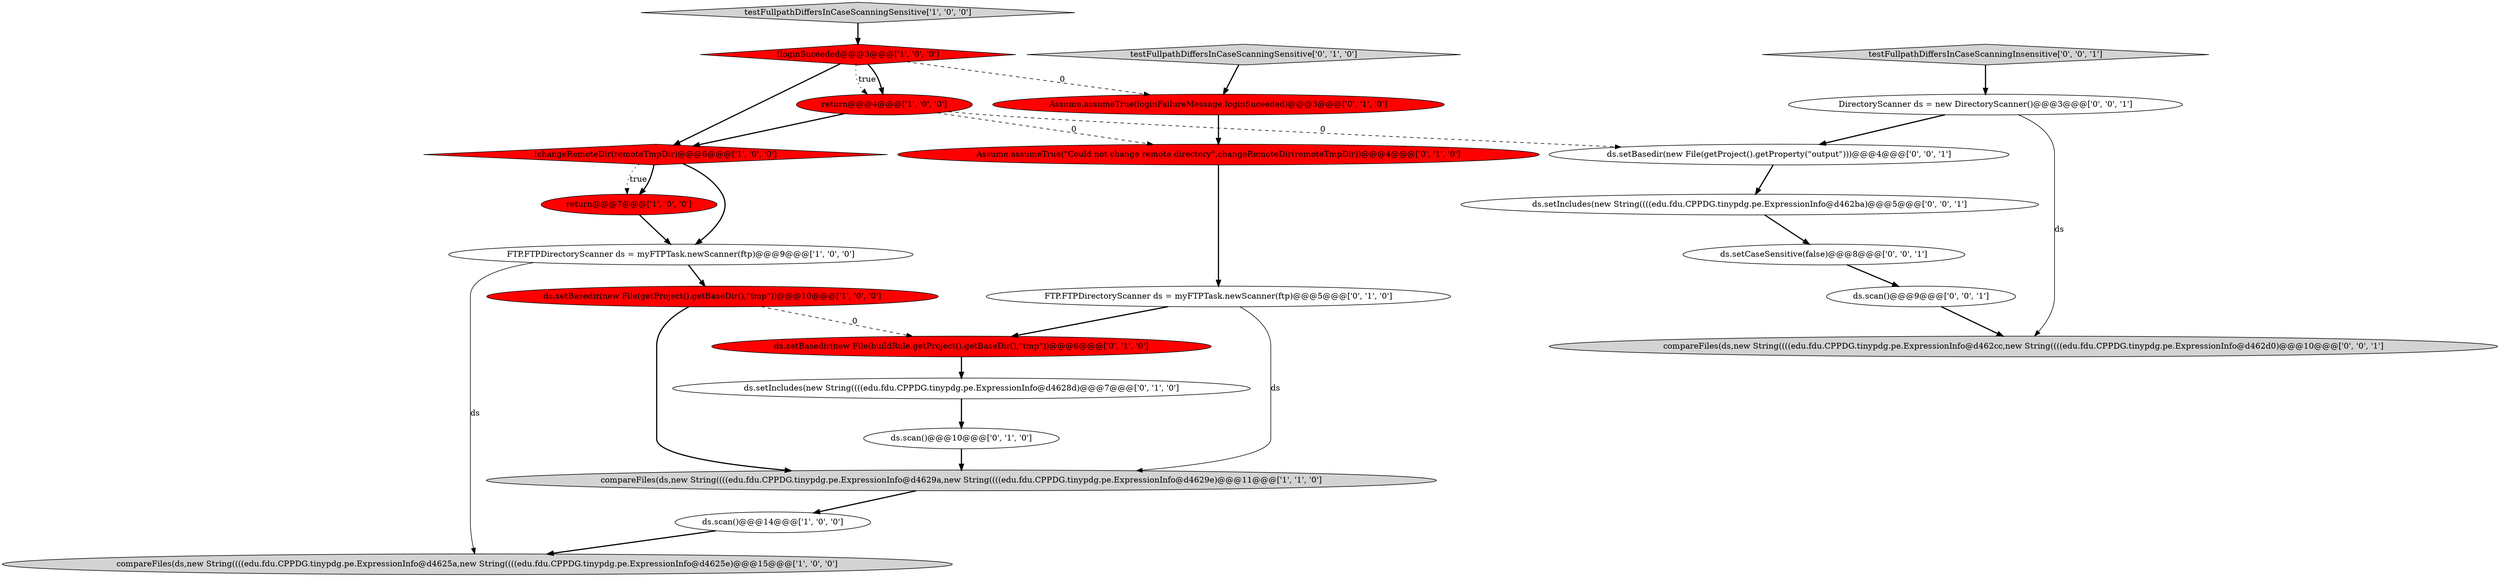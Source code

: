 digraph {
9 [style = filled, label = "FTP.FTPDirectoryScanner ds = myFTPTask.newScanner(ftp)@@@9@@@['1', '0', '0']", fillcolor = white, shape = ellipse image = "AAA0AAABBB1BBB"];
21 [style = filled, label = "ds.setBasedir(new File(getProject().getProperty(\"output\")))@@@4@@@['0', '0', '1']", fillcolor = white, shape = ellipse image = "AAA0AAABBB3BBB"];
7 [style = filled, label = "return@@@4@@@['1', '0', '0']", fillcolor = red, shape = ellipse image = "AAA1AAABBB1BBB"];
19 [style = filled, label = "testFullpathDiffersInCaseScanningInsensitive['0', '0', '1']", fillcolor = lightgray, shape = diamond image = "AAA0AAABBB3BBB"];
17 [style = filled, label = "ds.setIncludes(new String((((edu.fdu.CPPDG.tinypdg.pe.ExpressionInfo@d462ba)@@@5@@@['0', '0', '1']", fillcolor = white, shape = ellipse image = "AAA0AAABBB3BBB"];
8 [style = filled, label = "ds.scan()@@@14@@@['1', '0', '0']", fillcolor = white, shape = ellipse image = "AAA0AAABBB1BBB"];
10 [style = filled, label = "Assume.assumeTrue(loginFailureMessage,loginSuceeded)@@@3@@@['0', '1', '0']", fillcolor = red, shape = ellipse image = "AAA1AAABBB2BBB"];
18 [style = filled, label = "compareFiles(ds,new String((((edu.fdu.CPPDG.tinypdg.pe.ExpressionInfo@d462cc,new String((((edu.fdu.CPPDG.tinypdg.pe.ExpressionInfo@d462d0)@@@10@@@['0', '0', '1']", fillcolor = lightgray, shape = ellipse image = "AAA0AAABBB3BBB"];
16 [style = filled, label = "testFullpathDiffersInCaseScanningSensitive['0', '1', '0']", fillcolor = lightgray, shape = diamond image = "AAA0AAABBB2BBB"];
5 [style = filled, label = "!loginSuceeded@@@3@@@['1', '0', '0']", fillcolor = red, shape = diamond image = "AAA1AAABBB1BBB"];
3 [style = filled, label = "compareFiles(ds,new String((((edu.fdu.CPPDG.tinypdg.pe.ExpressionInfo@d4625a,new String((((edu.fdu.CPPDG.tinypdg.pe.ExpressionInfo@d4625e)@@@15@@@['1', '0', '0']", fillcolor = lightgray, shape = ellipse image = "AAA0AAABBB1BBB"];
11 [style = filled, label = "ds.setIncludes(new String((((edu.fdu.CPPDG.tinypdg.pe.ExpressionInfo@d4628d)@@@7@@@['0', '1', '0']", fillcolor = white, shape = ellipse image = "AAA0AAABBB2BBB"];
22 [style = filled, label = "ds.setCaseSensitive(false)@@@8@@@['0', '0', '1']", fillcolor = white, shape = ellipse image = "AAA0AAABBB3BBB"];
20 [style = filled, label = "ds.scan()@@@9@@@['0', '0', '1']", fillcolor = white, shape = ellipse image = "AAA0AAABBB3BBB"];
14 [style = filled, label = "FTP.FTPDirectoryScanner ds = myFTPTask.newScanner(ftp)@@@5@@@['0', '1', '0']", fillcolor = white, shape = ellipse image = "AAA0AAABBB2BBB"];
15 [style = filled, label = "Assume.assumeTrue(\"Could not change remote directory\",changeRemoteDir(remoteTmpDir))@@@4@@@['0', '1', '0']", fillcolor = red, shape = ellipse image = "AAA1AAABBB2BBB"];
0 [style = filled, label = "return@@@7@@@['1', '0', '0']", fillcolor = red, shape = ellipse image = "AAA1AAABBB1BBB"];
2 [style = filled, label = "!changeRemoteDir(remoteTmpDir)@@@6@@@['1', '0', '0']", fillcolor = red, shape = diamond image = "AAA1AAABBB1BBB"];
13 [style = filled, label = "ds.setBasedir(new File(buildRule.getProject().getBaseDir(),\"tmp\"))@@@6@@@['0', '1', '0']", fillcolor = red, shape = ellipse image = "AAA1AAABBB2BBB"];
1 [style = filled, label = "testFullpathDiffersInCaseScanningSensitive['1', '0', '0']", fillcolor = lightgray, shape = diamond image = "AAA0AAABBB1BBB"];
12 [style = filled, label = "ds.scan()@@@10@@@['0', '1', '0']", fillcolor = white, shape = ellipse image = "AAA0AAABBB2BBB"];
4 [style = filled, label = "ds.setBasedir(new File(getProject().getBaseDir(),\"tmp\"))@@@10@@@['1', '0', '0']", fillcolor = red, shape = ellipse image = "AAA1AAABBB1BBB"];
23 [style = filled, label = "DirectoryScanner ds = new DirectoryScanner()@@@3@@@['0', '0', '1']", fillcolor = white, shape = ellipse image = "AAA0AAABBB3BBB"];
6 [style = filled, label = "compareFiles(ds,new String((((edu.fdu.CPPDG.tinypdg.pe.ExpressionInfo@d4629a,new String((((edu.fdu.CPPDG.tinypdg.pe.ExpressionInfo@d4629e)@@@11@@@['1', '1', '0']", fillcolor = lightgray, shape = ellipse image = "AAA0AAABBB1BBB"];
1->5 [style = bold, label=""];
0->9 [style = bold, label=""];
7->21 [style = dashed, label="0"];
2->0 [style = dotted, label="true"];
9->3 [style = solid, label="ds"];
10->15 [style = bold, label=""];
15->14 [style = bold, label=""];
4->6 [style = bold, label=""];
16->10 [style = bold, label=""];
9->4 [style = bold, label=""];
8->3 [style = bold, label=""];
11->12 [style = bold, label=""];
2->9 [style = bold, label=""];
17->22 [style = bold, label=""];
12->6 [style = bold, label=""];
13->11 [style = bold, label=""];
20->18 [style = bold, label=""];
5->2 [style = bold, label=""];
2->0 [style = bold, label=""];
23->18 [style = solid, label="ds"];
23->21 [style = bold, label=""];
22->20 [style = bold, label=""];
5->10 [style = dashed, label="0"];
5->7 [style = dotted, label="true"];
7->2 [style = bold, label=""];
14->6 [style = solid, label="ds"];
19->23 [style = bold, label=""];
6->8 [style = bold, label=""];
7->15 [style = dashed, label="0"];
5->7 [style = bold, label=""];
14->13 [style = bold, label=""];
4->13 [style = dashed, label="0"];
21->17 [style = bold, label=""];
}
